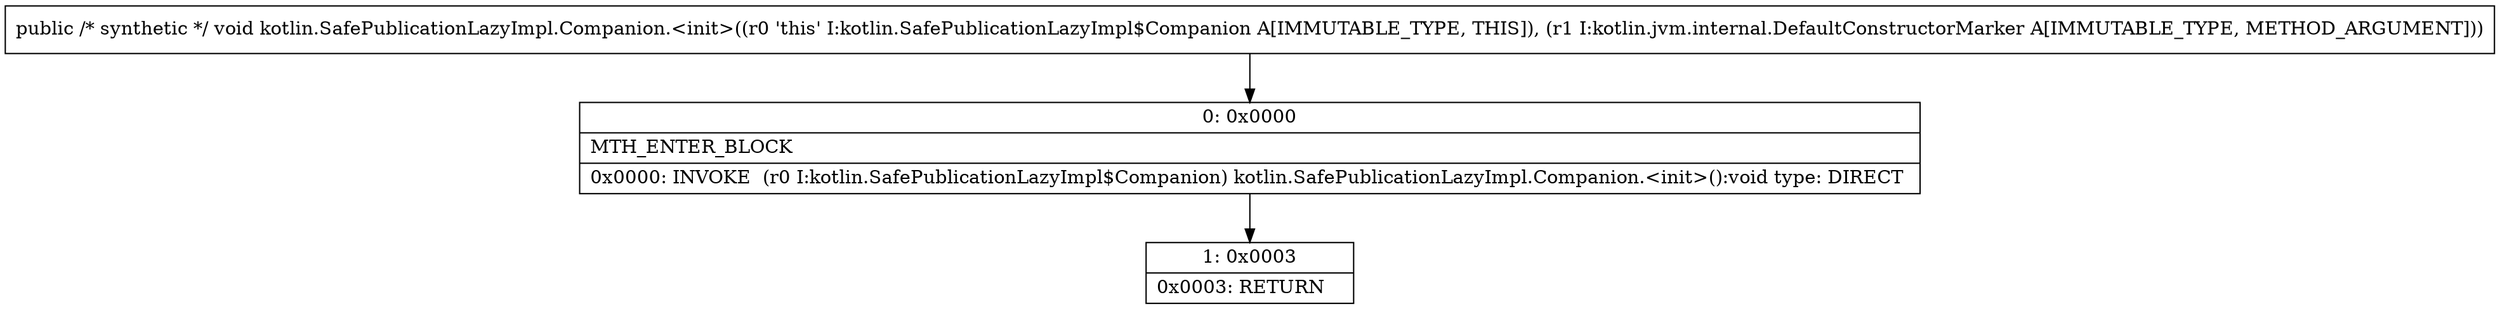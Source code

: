 digraph "CFG forkotlin.SafePublicationLazyImpl.Companion.\<init\>(Lkotlin\/jvm\/internal\/DefaultConstructorMarker;)V" {
Node_0 [shape=record,label="{0\:\ 0x0000|MTH_ENTER_BLOCK\l|0x0000: INVOKE  (r0 I:kotlin.SafePublicationLazyImpl$Companion) kotlin.SafePublicationLazyImpl.Companion.\<init\>():void type: DIRECT \l}"];
Node_1 [shape=record,label="{1\:\ 0x0003|0x0003: RETURN   \l}"];
MethodNode[shape=record,label="{public \/* synthetic *\/ void kotlin.SafePublicationLazyImpl.Companion.\<init\>((r0 'this' I:kotlin.SafePublicationLazyImpl$Companion A[IMMUTABLE_TYPE, THIS]), (r1 I:kotlin.jvm.internal.DefaultConstructorMarker A[IMMUTABLE_TYPE, METHOD_ARGUMENT])) }"];
MethodNode -> Node_0;
Node_0 -> Node_1;
}

